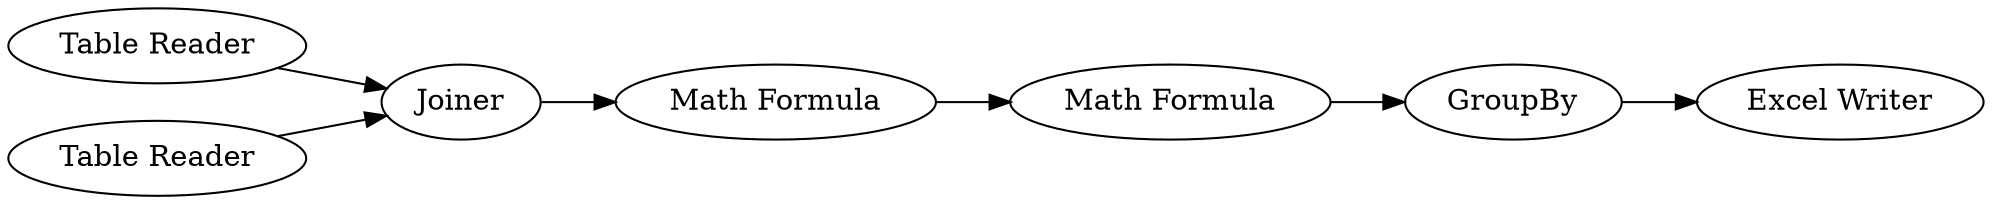 digraph {
	6 -> 5
	5 -> 451
	450 -> 452
	452 -> 4
	449 -> 452
	4 -> 6
	5 [label=GroupBy]
	450 [label="Table Reader"]
	449 [label="Table Reader"]
	4 [label="Math Formula"]
	452 [label=Joiner]
	6 [label="Math Formula"]
	451 [label="Excel Writer"]
	rankdir=LR
}
